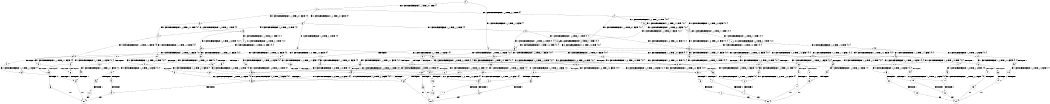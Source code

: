 digraph BCG {
size = "7, 10.5";
center = TRUE;
node [shape = circle];
0 [peripheries = 2];
0 -> 1 [label = "EX !0 !ATOMIC_EXCH_BRANCH (1, +1, TRUE, +0, 1, TRUE) !{}"];
0 -> 2 [label = "EX !1 !ATOMIC_EXCH_BRANCH (1, +1, TRUE, +1, 1, FALSE) !{}"];
1 -> 3 [label = "EX !0 !ATOMIC_EXCH_BRANCH (1, +1, TRUE, +0, 1, FALSE) !{0}"];
1 -> 4 [label = "EX !1 !ATOMIC_EXCH_BRANCH (1, +1, TRUE, +1, 1, TRUE) !{0}"];
1 -> 5 [label = "EX !0 !ATOMIC_EXCH_BRANCH (1, +1, TRUE, +0, 1, FALSE) !{0}"];
2 -> 6 [label = "EX !0 !ATOMIC_EXCH_BRANCH (1, +1, TRUE, +0, 1, FALSE) !{0, 1}"];
2 -> 7 [label = "TERMINATE !1"];
2 -> 8 [label = "EX !0 !ATOMIC_EXCH_BRANCH (1, +1, TRUE, +0, 1, FALSE) !{0, 1}"];
3 -> 9 [label = "EX !0 !ATOMIC_EXCH_BRANCH (1, +0, TRUE, +1, 2, TRUE) !{0}"];
3 -> 10 [label = "EX !1 !ATOMIC_EXCH_BRANCH (1, +1, TRUE, +1, 1, TRUE) !{0}"];
3 -> 11 [label = "EX !0 !ATOMIC_EXCH_BRANCH (1, +0, TRUE, +1, 2, TRUE) !{0}"];
4 -> 12 [label = "EX !0 !ATOMIC_EXCH_BRANCH (1, +1, TRUE, +0, 1, FALSE) !{0, 1}"];
4 -> 13 [label = "EX !1 !ATOMIC_EXCH_BRANCH (1, +1, TRUE, +1, 1, TRUE) !{0, 1}"];
4 -> 14 [label = "EX !0 !ATOMIC_EXCH_BRANCH (1, +1, TRUE, +0, 1, FALSE) !{0, 1}"];
5 -> 15 [label = "EX !1 !ATOMIC_EXCH_BRANCH (1, +1, TRUE, +1, 1, TRUE) !{0}"];
5 -> 11 [label = "EX !0 !ATOMIC_EXCH_BRANCH (1, +0, TRUE, +1, 2, TRUE) !{0}"];
6 -> 16 [label = "EX !0 !ATOMIC_EXCH_BRANCH (1, +0, TRUE, +1, 2, TRUE) !{0, 1}"];
6 -> 17 [label = "TERMINATE !1"];
6 -> 18 [label = "EX !0 !ATOMIC_EXCH_BRANCH (1, +0, TRUE, +1, 2, TRUE) !{0, 1}"];
7 -> 19 [label = "EX !0 !ATOMIC_EXCH_BRANCH (1, +1, TRUE, +0, 1, FALSE) !{0}"];
7 -> 20 [label = "EX !0 !ATOMIC_EXCH_BRANCH (1, +1, TRUE, +0, 1, FALSE) !{0}"];
8 -> 18 [label = "EX !0 !ATOMIC_EXCH_BRANCH (1, +0, TRUE, +1, 2, TRUE) !{0, 1}"];
8 -> 21 [label = "TERMINATE !1"];
9 -> 22 [label = "EX !0 !ATOMIC_EXCH_BRANCH (1, +0, TRUE, +1, 2, FALSE) !{0}"];
9 -> 23 [label = "EX !1 !ATOMIC_EXCH_BRANCH (1, +1, TRUE, +1, 1, FALSE) !{0}"];
9 -> 24 [label = "EX !0 !ATOMIC_EXCH_BRANCH (1, +0, TRUE, +1, 2, FALSE) !{0}"];
10 -> 25 [label = "EX !0 !ATOMIC_EXCH_BRANCH (1, +0, TRUE, +1, 2, TRUE) !{0, 1}"];
10 -> 12 [label = "EX !1 !ATOMIC_EXCH_BRANCH (1, +1, TRUE, +1, 1, TRUE) !{0, 1}"];
10 -> 26 [label = "EX !0 !ATOMIC_EXCH_BRANCH (1, +0, TRUE, +1, 2, TRUE) !{0, 1}"];
11 -> 27 [label = "EX !1 !ATOMIC_EXCH_BRANCH (1, +1, TRUE, +1, 1, FALSE) !{0}"];
11 -> 24 [label = "EX !0 !ATOMIC_EXCH_BRANCH (1, +0, TRUE, +1, 2, FALSE) !{0}"];
12 -> 25 [label = "EX !0 !ATOMIC_EXCH_BRANCH (1, +0, TRUE, +1, 2, TRUE) !{0, 1}"];
12 -> 12 [label = "EX !1 !ATOMIC_EXCH_BRANCH (1, +1, TRUE, +1, 1, TRUE) !{0, 1}"];
12 -> 26 [label = "EX !0 !ATOMIC_EXCH_BRANCH (1, +0, TRUE, +1, 2, TRUE) !{0, 1}"];
13 -> 12 [label = "EX !0 !ATOMIC_EXCH_BRANCH (1, +1, TRUE, +0, 1, FALSE) !{0, 1}"];
13 -> 13 [label = "EX !1 !ATOMIC_EXCH_BRANCH (1, +1, TRUE, +1, 1, TRUE) !{0, 1}"];
13 -> 14 [label = "EX !0 !ATOMIC_EXCH_BRANCH (1, +1, TRUE, +0, 1, FALSE) !{0, 1}"];
14 -> 28 [label = "EX !1 !ATOMIC_EXCH_BRANCH (1, +1, TRUE, +1, 1, TRUE) !{0, 1}"];
14 -> 26 [label = "EX !0 !ATOMIC_EXCH_BRANCH (1, +0, TRUE, +1, 2, TRUE) !{0, 1}"];
14 -> 14 [label = "EX !1 !ATOMIC_EXCH_BRANCH (1, +1, TRUE, +1, 1, TRUE) !{0, 1}"];
15 -> 29 [label = "EX !0 !ATOMIC_EXCH_BRANCH (1, +0, TRUE, +1, 2, TRUE) !{0, 1}"];
15 -> 30 [label = "EX !1 !ATOMIC_EXCH_BRANCH (1, +1, TRUE, +1, 1, TRUE) !{0, 1}"];
16 -> 31 [label = "EX !0 !ATOMIC_EXCH_BRANCH (1, +0, TRUE, +1, 2, FALSE) !{0, 1}"];
16 -> 32 [label = "TERMINATE !1"];
16 -> 33 [label = "EX !0 !ATOMIC_EXCH_BRANCH (1, +0, TRUE, +1, 2, FALSE) !{0, 1}"];
17 -> 34 [label = "EX !0 !ATOMIC_EXCH_BRANCH (1, +0, TRUE, +1, 2, TRUE) !{0}"];
17 -> 35 [label = "EX !0 !ATOMIC_EXCH_BRANCH (1, +0, TRUE, +1, 2, TRUE) !{0}"];
18 -> 33 [label = "EX !0 !ATOMIC_EXCH_BRANCH (1, +0, TRUE, +1, 2, FALSE) !{0, 1}"];
18 -> 36 [label = "TERMINATE !1"];
19 -> 34 [label = "EX !0 !ATOMIC_EXCH_BRANCH (1, +0, TRUE, +1, 2, TRUE) !{0}"];
19 -> 35 [label = "EX !0 !ATOMIC_EXCH_BRANCH (1, +0, TRUE, +1, 2, TRUE) !{0}"];
20 -> 35 [label = "EX !0 !ATOMIC_EXCH_BRANCH (1, +0, TRUE, +1, 2, TRUE) !{0}"];
21 -> 37 [label = "EX !0 !ATOMIC_EXCH_BRANCH (1, +0, TRUE, +1, 2, TRUE) !{0}"];
22 -> 38 [label = "EX !1 !ATOMIC_EXCH_BRANCH (1, +1, TRUE, +1, 1, FALSE) !{0}"];
22 -> 39 [label = "TERMINATE !0"];
23 -> 16 [label = "EX !0 !ATOMIC_EXCH_BRANCH (1, +0, TRUE, +1, 2, TRUE) !{0, 1}"];
23 -> 17 [label = "TERMINATE !1"];
23 -> 18 [label = "EX !0 !ATOMIC_EXCH_BRANCH (1, +0, TRUE, +1, 2, TRUE) !{0, 1}"];
24 -> 40 [label = "EX !1 !ATOMIC_EXCH_BRANCH (1, +1, TRUE, +1, 1, FALSE) !{0}"];
24 -> 41 [label = "TERMINATE !0"];
25 -> 42 [label = "EX !0 !ATOMIC_EXCH_BRANCH (1, +0, TRUE, +1, 2, FALSE) !{0, 1}"];
25 -> 43 [label = "EX !1 !ATOMIC_EXCH_BRANCH (1, +1, TRUE, +1, 1, FALSE) !{0, 1}"];
25 -> 44 [label = "EX !0 !ATOMIC_EXCH_BRANCH (1, +0, TRUE, +1, 2, FALSE) !{0, 1}"];
26 -> 45 [label = "EX !1 !ATOMIC_EXCH_BRANCH (1, +1, TRUE, +1, 1, FALSE) !{0, 1}"];
26 -> 44 [label = "EX !0 !ATOMIC_EXCH_BRANCH (1, +0, TRUE, +1, 2, FALSE) !{0, 1}"];
26 -> 46 [label = "EX !1 !ATOMIC_EXCH_BRANCH (1, +1, TRUE, +1, 1, FALSE) !{0, 1}"];
27 -> 47 [label = "EX !0 !ATOMIC_EXCH_BRANCH (1, +0, TRUE, +1, 2, TRUE) !{0, 1}"];
27 -> 48 [label = "TERMINATE !1"];
28 -> 49 [label = "EX !0 !ATOMIC_EXCH_BRANCH (1, +0, TRUE, +1, 2, TRUE) !{0, 1}"];
28 -> 28 [label = "EX !1 !ATOMIC_EXCH_BRANCH (1, +1, TRUE, +1, 1, TRUE) !{0, 1}"];
28 -> 26 [label = "EX !0 !ATOMIC_EXCH_BRANCH (1, +0, TRUE, +1, 2, TRUE) !{0, 1}"];
29 -> 50 [label = "EX !0 !ATOMIC_EXCH_BRANCH (1, +0, TRUE, +1, 2, FALSE) !{0, 1}"];
29 -> 51 [label = "EX !1 !ATOMIC_EXCH_BRANCH (1, +1, TRUE, +1, 1, FALSE) !{0, 1}"];
30 -> 29 [label = "EX !0 !ATOMIC_EXCH_BRANCH (1, +0, TRUE, +1, 2, TRUE) !{0, 1}"];
30 -> 30 [label = "EX !1 !ATOMIC_EXCH_BRANCH (1, +1, TRUE, +1, 1, TRUE) !{0, 1}"];
31 -> 52 [label = "TERMINATE !0"];
31 -> 53 [label = "TERMINATE !1"];
32 -> 54 [label = "EX !0 !ATOMIC_EXCH_BRANCH (1, +0, TRUE, +1, 2, FALSE) !{0}"];
32 -> 55 [label = "EX !0 !ATOMIC_EXCH_BRANCH (1, +0, TRUE, +1, 2, FALSE) !{0}"];
33 -> 56 [label = "TERMINATE !0"];
33 -> 57 [label = "TERMINATE !1"];
34 -> 54 [label = "EX !0 !ATOMIC_EXCH_BRANCH (1, +0, TRUE, +1, 2, FALSE) !{0}"];
34 -> 55 [label = "EX !0 !ATOMIC_EXCH_BRANCH (1, +0, TRUE, +1, 2, FALSE) !{0}"];
35 -> 55 [label = "EX !0 !ATOMIC_EXCH_BRANCH (1, +0, TRUE, +1, 2, FALSE) !{0}"];
36 -> 58 [label = "EX !0 !ATOMIC_EXCH_BRANCH (1, +0, TRUE, +1, 2, FALSE) !{0}"];
37 -> 58 [label = "EX !0 !ATOMIC_EXCH_BRANCH (1, +0, TRUE, +1, 2, FALSE) !{0}"];
38 -> 59 [label = "TERMINATE !0"];
38 -> 60 [label = "TERMINATE !1"];
39 -> 61 [label = "EX !1 !ATOMIC_EXCH_BRANCH (1, +1, TRUE, +1, 1, FALSE) !{}"];
40 -> 62 [label = "TERMINATE !0"];
40 -> 63 [label = "TERMINATE !1"];
41 -> 64 [label = "EX !1 !ATOMIC_EXCH_BRANCH (1, +1, TRUE, +1, 1, FALSE) !{}"];
42 -> 65 [label = "EX !1 !ATOMIC_EXCH_BRANCH (1, +1, TRUE, +1, 1, FALSE) !{0, 1}"];
42 -> 66 [label = "TERMINATE !0"];
43 -> 16 [label = "EX !0 !ATOMIC_EXCH_BRANCH (1, +0, TRUE, +1, 2, TRUE) !{0, 1}"];
43 -> 17 [label = "TERMINATE !1"];
43 -> 18 [label = "EX !0 !ATOMIC_EXCH_BRANCH (1, +0, TRUE, +1, 2, TRUE) !{0, 1}"];
44 -> 67 [label = "EX !1 !ATOMIC_EXCH_BRANCH (1, +1, TRUE, +1, 1, FALSE) !{0, 1}"];
44 -> 68 [label = "EX !1 !ATOMIC_EXCH_BRANCH (1, +1, TRUE, +1, 1, FALSE) !{0, 1}"];
44 -> 69 [label = "TERMINATE !0"];
45 -> 70 [label = "EX !0 !ATOMIC_EXCH_BRANCH (1, +0, TRUE, +1, 2, TRUE) !{0, 1}"];
45 -> 71 [label = "TERMINATE !1"];
45 -> 18 [label = "EX !0 !ATOMIC_EXCH_BRANCH (1, +0, TRUE, +1, 2, TRUE) !{0, 1}"];
46 -> 18 [label = "EX !0 !ATOMIC_EXCH_BRANCH (1, +0, TRUE, +1, 2, TRUE) !{0, 1}"];
46 -> 21 [label = "TERMINATE !1"];
47 -> 72 [label = "EX !0 !ATOMIC_EXCH_BRANCH (1, +0, TRUE, +1, 2, FALSE) !{0, 1}"];
47 -> 73 [label = "TERMINATE !1"];
48 -> 35 [label = "EX !0 !ATOMIC_EXCH_BRANCH (1, +0, TRUE, +1, 2, TRUE) !{0}"];
49 -> 74 [label = "EX !0 !ATOMIC_EXCH_BRANCH (1, +0, TRUE, +1, 2, FALSE) !{0, 1}"];
49 -> 45 [label = "EX !1 !ATOMIC_EXCH_BRANCH (1, +1, TRUE, +1, 1, FALSE) !{0, 1}"];
49 -> 44 [label = "EX !0 !ATOMIC_EXCH_BRANCH (1, +0, TRUE, +1, 2, FALSE) !{0, 1}"];
50 -> 75 [label = "EX !1 !ATOMIC_EXCH_BRANCH (1, +1, TRUE, +1, 1, FALSE) !{0, 1}"];
50 -> 76 [label = "TERMINATE !0"];
51 -> 47 [label = "EX !0 !ATOMIC_EXCH_BRANCH (1, +0, TRUE, +1, 2, TRUE) !{0, 1}"];
51 -> 48 [label = "TERMINATE !1"];
52 -> 77 [label = "TERMINATE !1"];
53 -> 78 [label = "TERMINATE !0"];
54 -> 78 [label = "TERMINATE !0"];
55 -> 79 [label = "TERMINATE !0"];
56 -> 80 [label = "TERMINATE !1"];
57 -> 81 [label = "TERMINATE !0"];
58 -> 81 [label = "TERMINATE !0"];
59 -> 82 [label = "TERMINATE !1"];
60 -> 83 [label = "TERMINATE !0"];
61 -> 82 [label = "TERMINATE !1"];
62 -> 84 [label = "TERMINATE !1"];
63 -> 85 [label = "TERMINATE !0"];
64 -> 84 [label = "TERMINATE !1"];
65 -> 59 [label = "TERMINATE !0"];
65 -> 60 [label = "TERMINATE !1"];
66 -> 86 [label = "EX !1 !ATOMIC_EXCH_BRANCH (1, +1, TRUE, +1, 1, FALSE) !{1}"];
66 -> 87 [label = "EX !1 !ATOMIC_EXCH_BRANCH (1, +1, TRUE, +1, 1, FALSE) !{1}"];
67 -> 88 [label = "TERMINATE !0"];
67 -> 89 [label = "TERMINATE !1"];
68 -> 90 [label = "TERMINATE !0"];
68 -> 91 [label = "TERMINATE !1"];
69 -> 92 [label = "EX !1 !ATOMIC_EXCH_BRANCH (1, +1, TRUE, +1, 1, FALSE) !{1}"];
70 -> 93 [label = "EX !0 !ATOMIC_EXCH_BRANCH (1, +0, TRUE, +1, 2, FALSE) !{0, 1}"];
70 -> 94 [label = "TERMINATE !1"];
70 -> 33 [label = "EX !0 !ATOMIC_EXCH_BRANCH (1, +0, TRUE, +1, 2, FALSE) !{0, 1}"];
71 -> 95 [label = "EX !0 !ATOMIC_EXCH_BRANCH (1, +0, TRUE, +1, 2, TRUE) !{0}"];
72 -> 96 [label = "TERMINATE !0"];
72 -> 97 [label = "TERMINATE !1"];
73 -> 55 [label = "EX !0 !ATOMIC_EXCH_BRANCH (1, +0, TRUE, +1, 2, FALSE) !{0}"];
74 -> 67 [label = "EX !1 !ATOMIC_EXCH_BRANCH (1, +1, TRUE, +1, 1, FALSE) !{0, 1}"];
74 -> 98 [label = "TERMINATE !0"];
75 -> 62 [label = "TERMINATE !0"];
75 -> 63 [label = "TERMINATE !1"];
76 -> 99 [label = "EX !1 !ATOMIC_EXCH_BRANCH (1, +1, TRUE, +1, 1, FALSE) !{1}"];
77 -> 100 [label = "exit"];
78 -> 100 [label = "exit"];
79 -> 101 [label = "exit"];
80 -> 102 [label = "exit"];
81 -> 102 [label = "exit"];
82 -> 100 [label = "exit"];
83 -> 100 [label = "exit"];
84 -> 101 [label = "exit"];
85 -> 101 [label = "exit"];
86 -> 82 [label = "TERMINATE !1"];
87 -> 103 [label = "TERMINATE !1"];
88 -> 104 [label = "TERMINATE !1"];
89 -> 105 [label = "TERMINATE !0"];
90 -> 106 [label = "TERMINATE !1"];
91 -> 107 [label = "TERMINATE !0"];
92 -> 106 [label = "TERMINATE !1"];
93 -> 108 [label = "TERMINATE !0"];
93 -> 109 [label = "TERMINATE !1"];
94 -> 110 [label = "EX !0 !ATOMIC_EXCH_BRANCH (1, +0, TRUE, +1, 2, FALSE) !{0}"];
95 -> 110 [label = "EX !0 !ATOMIC_EXCH_BRANCH (1, +0, TRUE, +1, 2, FALSE) !{0}"];
96 -> 111 [label = "TERMINATE !1"];
97 -> 79 [label = "TERMINATE !0"];
98 -> 112 [label = "EX !1 !ATOMIC_EXCH_BRANCH (1, +1, TRUE, +1, 1, FALSE) !{1}"];
99 -> 84 [label = "TERMINATE !1"];
103 -> 113 [label = "exit"];
104 -> 114 [label = "exit"];
105 -> 114 [label = "exit"];
106 -> 102 [label = "exit"];
107 -> 102 [label = "exit"];
108 -> 115 [label = "TERMINATE !1"];
109 -> 116 [label = "TERMINATE !0"];
110 -> 116 [label = "TERMINATE !0"];
111 -> 101 [label = "exit"];
112 -> 104 [label = "TERMINATE !1"];
115 -> 114 [label = "exit"];
116 -> 114 [label = "exit"];
}
